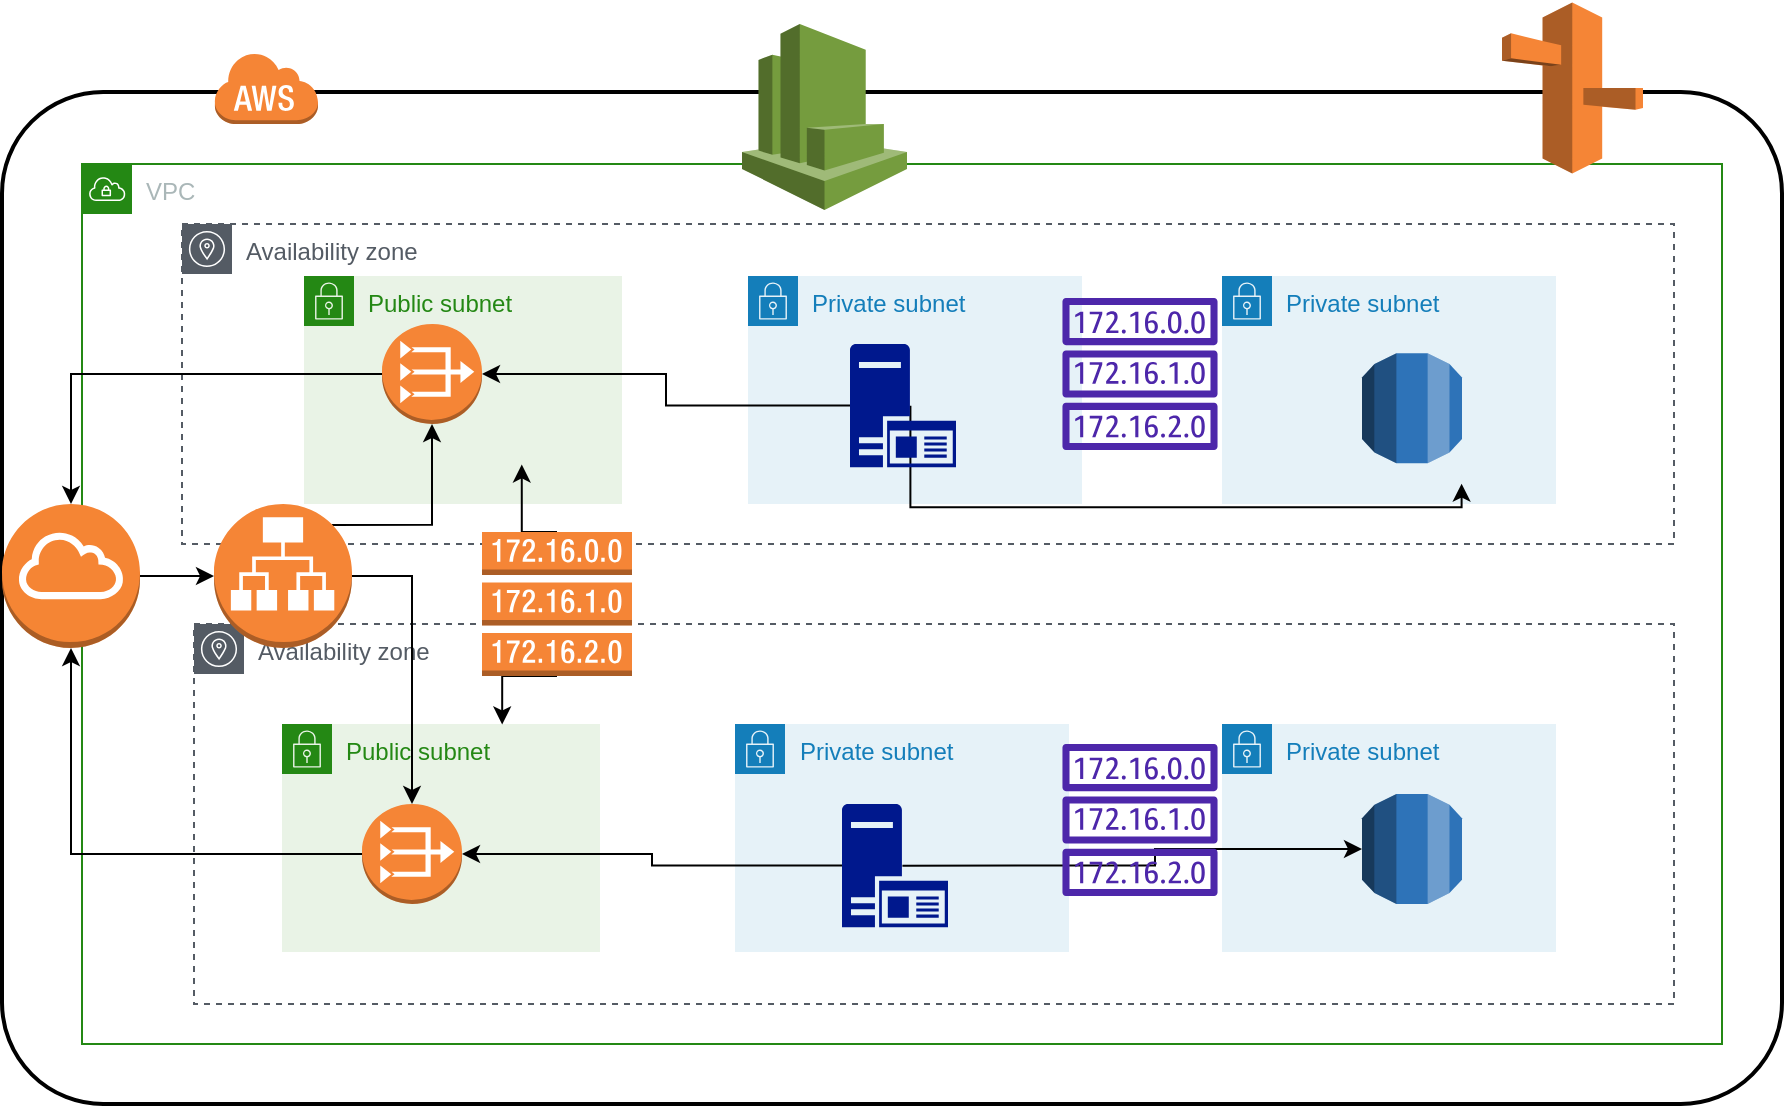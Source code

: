 <mxfile version="21.6.2" type="github">
  <diagram name="Page-1" id="7T87YtwwjkjDopiV0FKy">
    <mxGraphModel dx="1707" dy="1639" grid="1" gridSize="10" guides="1" tooltips="1" connect="1" arrows="1" fold="1" page="1" pageScale="1" pageWidth="827" pageHeight="1169" math="0" shadow="0">
      <root>
        <mxCell id="0" />
        <mxCell id="1" parent="0" />
        <mxCell id="Ibm3mERoiWyxqdfLu7A_-1" value="VPC" style="points=[[0,0],[0.25,0],[0.5,0],[0.75,0],[1,0],[1,0.25],[1,0.5],[1,0.75],[1,1],[0.75,1],[0.5,1],[0.25,1],[0,1],[0,0.75],[0,0.5],[0,0.25]];outlineConnect=0;gradientColor=none;html=1;whiteSpace=wrap;fontSize=12;fontStyle=0;container=1;pointerEvents=0;collapsible=0;recursiveResize=0;shape=mxgraph.aws4.group;grIcon=mxgraph.aws4.group_vpc;strokeColor=#248814;fillColor=none;verticalAlign=top;align=left;spacingLeft=30;fontColor=#AAB7B8;dashed=0;" vertex="1" parent="1">
          <mxGeometry x="30" y="40" width="820" height="440" as="geometry" />
        </mxCell>
        <mxCell id="Ibm3mERoiWyxqdfLu7A_-2" value="Availability zone" style="sketch=0;outlineConnect=0;gradientColor=none;html=1;whiteSpace=wrap;fontSize=12;fontStyle=0;shape=mxgraph.aws4.group;grIcon=mxgraph.aws4.group_availability_zone;strokeColor=#545B64;fillColor=none;verticalAlign=top;align=left;spacingLeft=30;fontColor=#545B64;dashed=1;" vertex="1" parent="Ibm3mERoiWyxqdfLu7A_-1">
          <mxGeometry x="50" y="30" width="746" height="160" as="geometry" />
        </mxCell>
        <mxCell id="Ibm3mERoiWyxqdfLu7A_-3" value="Availability zone" style="sketch=0;outlineConnect=0;gradientColor=none;html=1;whiteSpace=wrap;fontSize=12;fontStyle=0;shape=mxgraph.aws4.group;grIcon=mxgraph.aws4.group_availability_zone;strokeColor=#545B64;fillColor=none;verticalAlign=top;align=left;spacingLeft=30;fontColor=#545B64;dashed=1;" vertex="1" parent="Ibm3mERoiWyxqdfLu7A_-1">
          <mxGeometry x="56" y="230" width="740" height="190" as="geometry" />
        </mxCell>
        <mxCell id="Ibm3mERoiWyxqdfLu7A_-10" value="Public subnet" style="points=[[0,0],[0.25,0],[0.5,0],[0.75,0],[1,0],[1,0.25],[1,0.5],[1,0.75],[1,1],[0.75,1],[0.5,1],[0.25,1],[0,1],[0,0.75],[0,0.5],[0,0.25]];outlineConnect=0;gradientColor=none;html=1;whiteSpace=wrap;fontSize=12;fontStyle=0;container=1;pointerEvents=0;collapsible=0;recursiveResize=0;shape=mxgraph.aws4.group;grIcon=mxgraph.aws4.group_security_group;grStroke=0;strokeColor=#248814;fillColor=#E9F3E6;verticalAlign=top;align=left;spacingLeft=30;fontColor=#248814;dashed=0;" vertex="1" parent="Ibm3mERoiWyxqdfLu7A_-1">
          <mxGeometry x="111" y="56" width="159" height="114" as="geometry" />
        </mxCell>
        <mxCell id="Ibm3mERoiWyxqdfLu7A_-13" value="Public subnet" style="points=[[0,0],[0.25,0],[0.5,0],[0.75,0],[1,0],[1,0.25],[1,0.5],[1,0.75],[1,1],[0.75,1],[0.5,1],[0.25,1],[0,1],[0,0.75],[0,0.5],[0,0.25]];outlineConnect=0;gradientColor=none;html=1;whiteSpace=wrap;fontSize=12;fontStyle=0;container=1;pointerEvents=0;collapsible=0;recursiveResize=0;shape=mxgraph.aws4.group;grIcon=mxgraph.aws4.group_security_group;grStroke=0;strokeColor=#248814;fillColor=#E9F3E6;verticalAlign=top;align=left;spacingLeft=30;fontColor=#248814;dashed=0;" vertex="1" parent="Ibm3mERoiWyxqdfLu7A_-1">
          <mxGeometry x="100" y="280" width="159" height="114" as="geometry" />
        </mxCell>
        <mxCell id="Ibm3mERoiWyxqdfLu7A_-16" value="Private subnet" style="points=[[0,0],[0.25,0],[0.5,0],[0.75,0],[1,0],[1,0.25],[1,0.5],[1,0.75],[1,1],[0.75,1],[0.5,1],[0.25,1],[0,1],[0,0.75],[0,0.5],[0,0.25]];outlineConnect=0;gradientColor=none;html=1;whiteSpace=wrap;fontSize=12;fontStyle=0;container=1;pointerEvents=0;collapsible=0;recursiveResize=0;shape=mxgraph.aws4.group;grIcon=mxgraph.aws4.group_security_group;grStroke=0;strokeColor=#147EBA;fillColor=#E6F2F8;verticalAlign=top;align=left;spacingLeft=30;fontColor=#147EBA;dashed=0;" vertex="1" parent="Ibm3mERoiWyxqdfLu7A_-1">
          <mxGeometry x="333" y="56" width="167" height="114" as="geometry" />
        </mxCell>
        <mxCell id="Ibm3mERoiWyxqdfLu7A_-17" value="Private subnet" style="points=[[0,0],[0.25,0],[0.5,0],[0.75,0],[1,0],[1,0.25],[1,0.5],[1,0.75],[1,1],[0.75,1],[0.5,1],[0.25,1],[0,1],[0,0.75],[0,0.5],[0,0.25]];outlineConnect=0;gradientColor=none;html=1;whiteSpace=wrap;fontSize=12;fontStyle=0;container=1;pointerEvents=0;collapsible=0;recursiveResize=0;shape=mxgraph.aws4.group;grIcon=mxgraph.aws4.group_security_group;grStroke=0;strokeColor=#147EBA;fillColor=#E6F2F8;verticalAlign=top;align=left;spacingLeft=30;fontColor=#147EBA;dashed=0;" vertex="1" parent="Ibm3mERoiWyxqdfLu7A_-1">
          <mxGeometry x="570" y="56" width="167" height="114" as="geometry" />
        </mxCell>
        <mxCell id="Ibm3mERoiWyxqdfLu7A_-18" value="Private subnet" style="points=[[0,0],[0.25,0],[0.5,0],[0.75,0],[1,0],[1,0.25],[1,0.5],[1,0.75],[1,1],[0.75,1],[0.5,1],[0.25,1],[0,1],[0,0.75],[0,0.5],[0,0.25]];outlineConnect=0;gradientColor=none;html=1;whiteSpace=wrap;fontSize=12;fontStyle=0;container=1;pointerEvents=0;collapsible=0;recursiveResize=0;shape=mxgraph.aws4.group;grIcon=mxgraph.aws4.group_security_group;grStroke=0;strokeColor=#147EBA;fillColor=#E6F2F8;verticalAlign=top;align=left;spacingLeft=30;fontColor=#147EBA;dashed=0;" vertex="1" parent="Ibm3mERoiWyxqdfLu7A_-1">
          <mxGeometry x="326.5" y="280" width="167" height="114" as="geometry" />
        </mxCell>
        <mxCell id="Ibm3mERoiWyxqdfLu7A_-19" value="Private subnet" style="points=[[0,0],[0.25,0],[0.5,0],[0.75,0],[1,0],[1,0.25],[1,0.5],[1,0.75],[1,1],[0.75,1],[0.5,1],[0.25,1],[0,1],[0,0.75],[0,0.5],[0,0.25]];outlineConnect=0;gradientColor=none;html=1;whiteSpace=wrap;fontSize=12;fontStyle=0;container=1;pointerEvents=0;collapsible=0;recursiveResize=0;shape=mxgraph.aws4.group;grIcon=mxgraph.aws4.group_security_group;grStroke=0;strokeColor=#147EBA;fillColor=#E6F2F8;verticalAlign=top;align=left;spacingLeft=30;fontColor=#147EBA;dashed=0;" vertex="1" parent="Ibm3mERoiWyxqdfLu7A_-1">
          <mxGeometry x="570" y="280" width="167" height="114" as="geometry" />
        </mxCell>
        <mxCell id="Ibm3mERoiWyxqdfLu7A_-26" value="" style="rounded=1;arcSize=10;dashed=0;fillColor=none;gradientColor=none;strokeWidth=2;" vertex="1" parent="1">
          <mxGeometry x="-10" y="4" width="890" height="506" as="geometry" />
        </mxCell>
        <mxCell id="Ibm3mERoiWyxqdfLu7A_-27" value="" style="dashed=0;html=1;shape=mxgraph.aws3.cloud;fillColor=#F58536;gradientColor=none;dashed=0;" vertex="1" parent="1">
          <mxGeometry x="96" y="-16" width="52" height="36" as="geometry" />
        </mxCell>
        <mxCell id="Ibm3mERoiWyxqdfLu7A_-59" style="edgeStyle=orthogonalEdgeStyle;rounded=0;orthogonalLoop=1;jettySize=auto;html=1;exitX=1;exitY=0.5;exitDx=0;exitDy=0;exitPerimeter=0;entryX=0;entryY=0.5;entryDx=0;entryDy=0;entryPerimeter=0;" edge="1" parent="1" source="Ibm3mERoiWyxqdfLu7A_-28" target="Ibm3mERoiWyxqdfLu7A_-41">
          <mxGeometry relative="1" as="geometry" />
        </mxCell>
        <mxCell id="Ibm3mERoiWyxqdfLu7A_-28" value="" style="outlineConnect=0;dashed=0;verticalLabelPosition=bottom;verticalAlign=top;align=center;html=1;shape=mxgraph.aws3.internet_gateway;fillColor=#F58534;gradientColor=none;" vertex="1" parent="1">
          <mxGeometry x="-10" y="210" width="69" height="72" as="geometry" />
        </mxCell>
        <mxCell id="Ibm3mERoiWyxqdfLu7A_-50" style="edgeStyle=orthogonalEdgeStyle;rounded=0;orthogonalLoop=1;jettySize=auto;html=1;" edge="1" parent="1" source="Ibm3mERoiWyxqdfLu7A_-30" target="Ibm3mERoiWyxqdfLu7A_-28">
          <mxGeometry relative="1" as="geometry" />
        </mxCell>
        <mxCell id="Ibm3mERoiWyxqdfLu7A_-30" value="" style="outlineConnect=0;dashed=0;verticalLabelPosition=bottom;verticalAlign=top;align=center;html=1;shape=mxgraph.aws3.vpc_nat_gateway;fillColor=#F58536;gradientColor=none;" vertex="1" parent="1">
          <mxGeometry x="180" y="120" width="50" height="50" as="geometry" />
        </mxCell>
        <mxCell id="Ibm3mERoiWyxqdfLu7A_-52" style="edgeStyle=orthogonalEdgeStyle;rounded=0;orthogonalLoop=1;jettySize=auto;html=1;exitX=0;exitY=0.5;exitDx=0;exitDy=0;exitPerimeter=0;" edge="1" parent="1" source="Ibm3mERoiWyxqdfLu7A_-31" target="Ibm3mERoiWyxqdfLu7A_-28">
          <mxGeometry relative="1" as="geometry" />
        </mxCell>
        <mxCell id="Ibm3mERoiWyxqdfLu7A_-31" value="" style="outlineConnect=0;dashed=0;verticalLabelPosition=bottom;verticalAlign=top;align=center;html=1;shape=mxgraph.aws3.vpc_nat_gateway;fillColor=#F58536;gradientColor=none;" vertex="1" parent="1">
          <mxGeometry x="170" y="360" width="50" height="50" as="geometry" />
        </mxCell>
        <mxCell id="Ibm3mERoiWyxqdfLu7A_-54" style="edgeStyle=orthogonalEdgeStyle;rounded=0;orthogonalLoop=1;jettySize=auto;html=1;" edge="1" parent="1" source="Ibm3mERoiWyxqdfLu7A_-35" target="Ibm3mERoiWyxqdfLu7A_-31">
          <mxGeometry relative="1" as="geometry" />
        </mxCell>
        <mxCell id="Ibm3mERoiWyxqdfLu7A_-66" style="edgeStyle=orthogonalEdgeStyle;rounded=0;orthogonalLoop=1;jettySize=auto;html=1;exitX=0.57;exitY=0.5;exitDx=0;exitDy=0;exitPerimeter=0;" edge="1" parent="1" source="Ibm3mERoiWyxqdfLu7A_-35" target="Ibm3mERoiWyxqdfLu7A_-38">
          <mxGeometry relative="1" as="geometry" />
        </mxCell>
        <mxCell id="Ibm3mERoiWyxqdfLu7A_-35" value="" style="sketch=0;aspect=fixed;pointerEvents=1;shadow=0;dashed=0;html=1;strokeColor=none;labelPosition=center;verticalLabelPosition=bottom;verticalAlign=top;align=center;fillColor=#00188D;shape=mxgraph.mscae.enterprise.application_server2" vertex="1" parent="1">
          <mxGeometry x="410" y="360" width="53" height="61.63" as="geometry" />
        </mxCell>
        <mxCell id="Ibm3mERoiWyxqdfLu7A_-42" value="" style="edgeStyle=orthogonalEdgeStyle;rounded=0;orthogonalLoop=1;jettySize=auto;html=1;" edge="1" parent="1" source="Ibm3mERoiWyxqdfLu7A_-36" target="Ibm3mERoiWyxqdfLu7A_-30">
          <mxGeometry relative="1" as="geometry" />
        </mxCell>
        <mxCell id="Ibm3mERoiWyxqdfLu7A_-65" style="edgeStyle=orthogonalEdgeStyle;rounded=0;orthogonalLoop=1;jettySize=auto;html=1;exitX=0.57;exitY=0.5;exitDx=0;exitDy=0;exitPerimeter=0;entryX=0.82;entryY=0.387;entryDx=0;entryDy=0;entryPerimeter=0;" edge="1" parent="1" source="Ibm3mERoiWyxqdfLu7A_-36" target="Ibm3mERoiWyxqdfLu7A_-26">
          <mxGeometry relative="1" as="geometry" />
        </mxCell>
        <mxCell id="Ibm3mERoiWyxqdfLu7A_-36" value="" style="sketch=0;aspect=fixed;pointerEvents=1;shadow=0;dashed=0;html=1;strokeColor=none;labelPosition=center;verticalLabelPosition=bottom;verticalAlign=top;align=center;fillColor=#00188D;shape=mxgraph.mscae.enterprise.application_server2" vertex="1" parent="1">
          <mxGeometry x="414" y="130" width="53" height="61.63" as="geometry" />
        </mxCell>
        <mxCell id="Ibm3mERoiWyxqdfLu7A_-38" value="" style="outlineConnect=0;dashed=0;verticalLabelPosition=bottom;verticalAlign=top;align=center;html=1;shape=mxgraph.aws3.rds;fillColor=#2E73B8;gradientColor=none;" vertex="1" parent="1">
          <mxGeometry x="670" y="355" width="50" height="55" as="geometry" />
        </mxCell>
        <mxCell id="Ibm3mERoiWyxqdfLu7A_-39" value="" style="outlineConnect=0;dashed=0;verticalLabelPosition=bottom;verticalAlign=top;align=center;html=1;shape=mxgraph.aws3.rds;fillColor=#2E73B8;gradientColor=none;" vertex="1" parent="1">
          <mxGeometry x="670" y="134.63" width="50" height="55" as="geometry" />
        </mxCell>
        <mxCell id="Ibm3mERoiWyxqdfLu7A_-57" value="" style="edgeStyle=orthogonalEdgeStyle;rounded=0;orthogonalLoop=1;jettySize=auto;html=1;" edge="1" parent="1" source="Ibm3mERoiWyxqdfLu7A_-41" target="Ibm3mERoiWyxqdfLu7A_-31">
          <mxGeometry relative="1" as="geometry" />
        </mxCell>
        <mxCell id="Ibm3mERoiWyxqdfLu7A_-58" style="edgeStyle=orthogonalEdgeStyle;rounded=0;orthogonalLoop=1;jettySize=auto;html=1;exitX=0.855;exitY=0.145;exitDx=0;exitDy=0;exitPerimeter=0;" edge="1" parent="1" source="Ibm3mERoiWyxqdfLu7A_-41" target="Ibm3mERoiWyxqdfLu7A_-30">
          <mxGeometry relative="1" as="geometry" />
        </mxCell>
        <mxCell id="Ibm3mERoiWyxqdfLu7A_-41" value="" style="outlineConnect=0;dashed=0;verticalLabelPosition=bottom;verticalAlign=top;align=center;html=1;shape=mxgraph.aws3.application_load_balancer;fillColor=#F58536;gradientColor=none;" vertex="1" parent="1">
          <mxGeometry x="96" y="210" width="69" height="72" as="geometry" />
        </mxCell>
        <mxCell id="Ibm3mERoiWyxqdfLu7A_-60" value="" style="outlineConnect=0;dashed=0;verticalLabelPosition=bottom;verticalAlign=top;align=center;html=1;shape=mxgraph.aws3.route_53;fillColor=#F58536;gradientColor=none;" vertex="1" parent="1">
          <mxGeometry x="740" y="-40.75" width="70.5" height="85.5" as="geometry" />
        </mxCell>
        <mxCell id="Ibm3mERoiWyxqdfLu7A_-61" value="" style="shape=image;html=1;verticalAlign=top;verticalLabelPosition=bottom;labelBackgroundColor=#ffffff;imageAspect=0;aspect=fixed;image=https://cdn2.iconfinder.com/data/icons/whcompare-servers-web-hosting/50/ssl-certificate-128.png" vertex="1" parent="1">
          <mxGeometry x="560" width="80" height="80" as="geometry" />
        </mxCell>
        <mxCell id="Ibm3mERoiWyxqdfLu7A_-67" style="edgeStyle=orthogonalEdgeStyle;rounded=0;orthogonalLoop=1;jettySize=auto;html=1;exitX=0.5;exitY=0;exitDx=0;exitDy=0;exitPerimeter=0;entryX=0.292;entryY=0.368;entryDx=0;entryDy=0;entryPerimeter=0;" edge="1" parent="1" source="Ibm3mERoiWyxqdfLu7A_-62" target="Ibm3mERoiWyxqdfLu7A_-26">
          <mxGeometry relative="1" as="geometry" />
        </mxCell>
        <mxCell id="Ibm3mERoiWyxqdfLu7A_-68" style="edgeStyle=orthogonalEdgeStyle;rounded=0;orthogonalLoop=1;jettySize=auto;html=1;exitX=0.5;exitY=1;exitDx=0;exitDy=0;exitPerimeter=0;entryX=0.281;entryY=0.625;entryDx=0;entryDy=0;entryPerimeter=0;" edge="1" parent="1" source="Ibm3mERoiWyxqdfLu7A_-62" target="Ibm3mERoiWyxqdfLu7A_-26">
          <mxGeometry relative="1" as="geometry" />
        </mxCell>
        <mxCell id="Ibm3mERoiWyxqdfLu7A_-62" value="" style="outlineConnect=0;dashed=0;verticalLabelPosition=bottom;verticalAlign=top;align=center;html=1;shape=mxgraph.aws3.route_table;fillColor=#F58536;gradientColor=none;" vertex="1" parent="1">
          <mxGeometry x="230" y="224" width="75" height="72" as="geometry" />
        </mxCell>
        <mxCell id="Ibm3mERoiWyxqdfLu7A_-63" value="" style="sketch=0;outlineConnect=0;fontColor=#232F3E;gradientColor=none;fillColor=#4D27AA;strokeColor=none;dashed=0;verticalLabelPosition=bottom;verticalAlign=top;align=center;html=1;fontSize=12;fontStyle=0;aspect=fixed;pointerEvents=1;shape=mxgraph.aws4.route_table;" vertex="1" parent="1">
          <mxGeometry x="520" y="107" width="78" height="76" as="geometry" />
        </mxCell>
        <mxCell id="Ibm3mERoiWyxqdfLu7A_-64" value="" style="sketch=0;outlineConnect=0;fontColor=#232F3E;gradientColor=none;fillColor=#4D27AA;strokeColor=none;dashed=0;verticalLabelPosition=bottom;verticalAlign=top;align=center;html=1;fontSize=12;fontStyle=0;aspect=fixed;pointerEvents=1;shape=mxgraph.aws4.route_table;" vertex="1" parent="1">
          <mxGeometry x="520" y="330" width="78" height="76" as="geometry" />
        </mxCell>
        <mxCell id="Ibm3mERoiWyxqdfLu7A_-69" value="" style="outlineConnect=0;dashed=0;verticalLabelPosition=bottom;verticalAlign=top;align=center;html=1;shape=mxgraph.aws3.cloudwatch;fillColor=#759C3E;gradientColor=none;" vertex="1" parent="1">
          <mxGeometry x="360" y="-30" width="82.5" height="93" as="geometry" />
        </mxCell>
      </root>
    </mxGraphModel>
  </diagram>
</mxfile>

